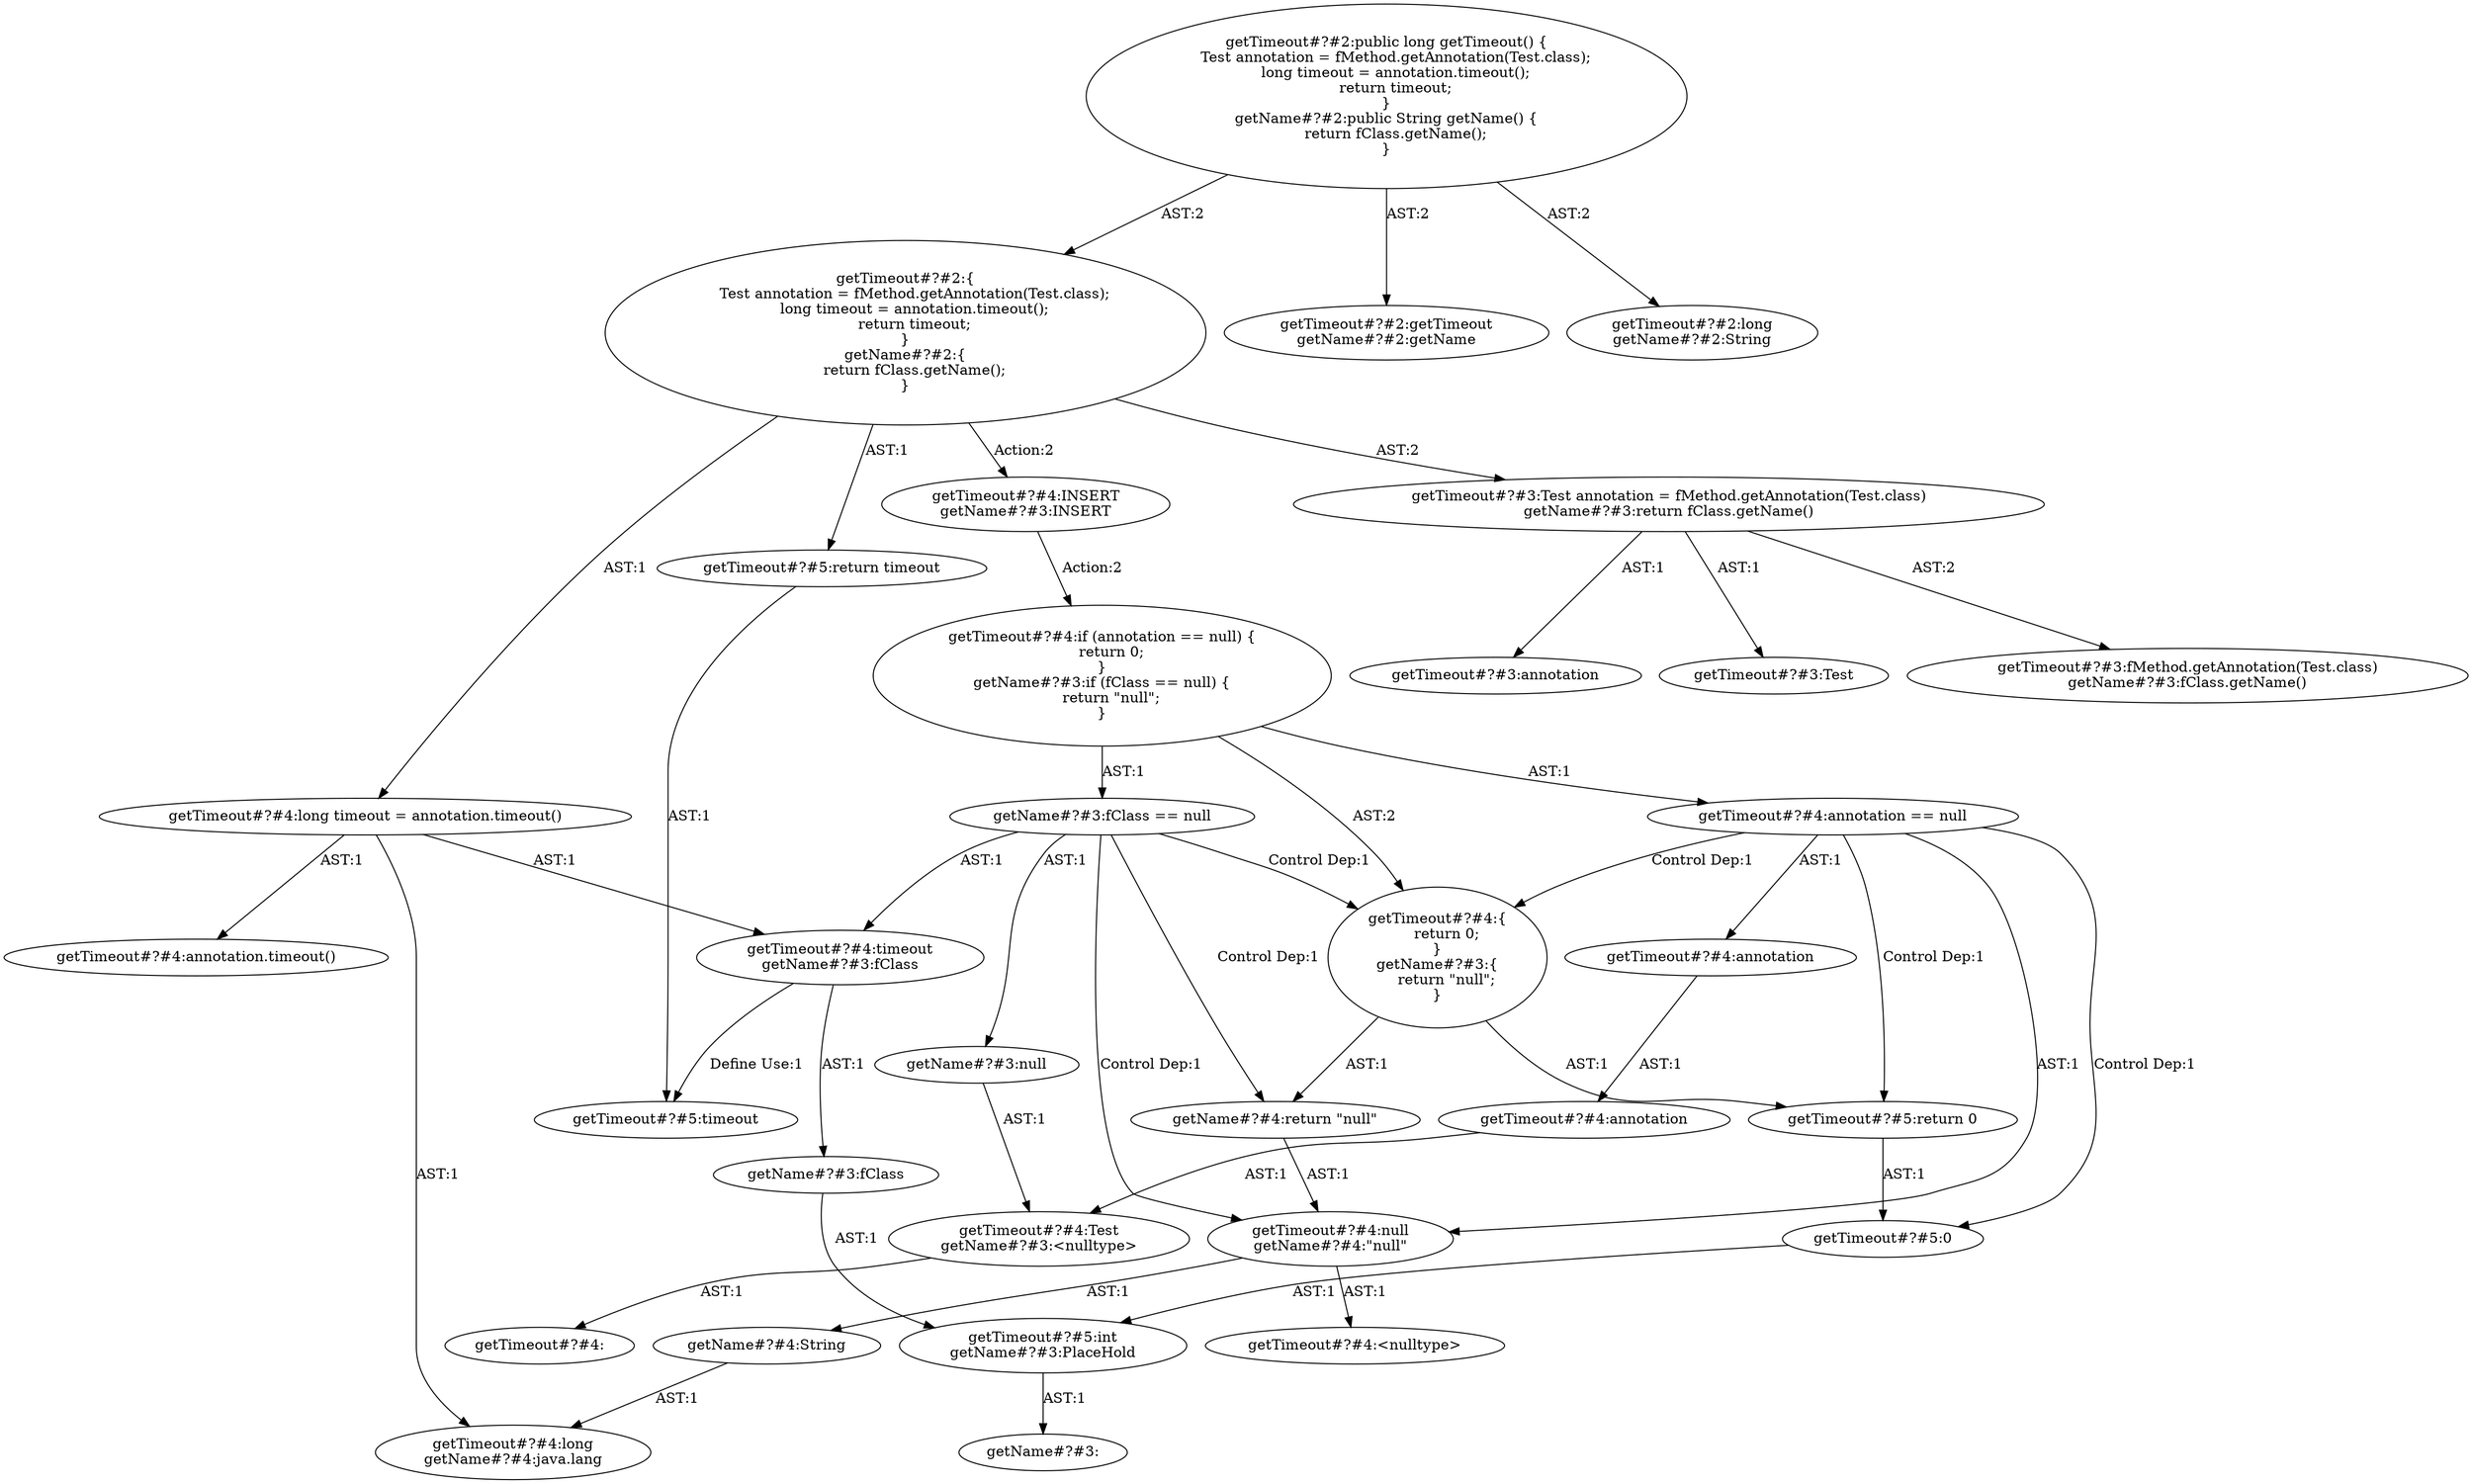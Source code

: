 digraph "Pattern" {
0 [label="getTimeout#?#4:INSERT
getName#?#3:INSERT" shape=ellipse]
1 [label="getTimeout#?#2:\{
    Test annotation = fMethod.getAnnotation(Test.class);
    long timeout = annotation.timeout();
    return timeout;
\}
getName#?#2:\{
    return fClass.getName();
\}" shape=ellipse]
2 [label="getTimeout#?#2:public long getTimeout() \{
    Test annotation = fMethod.getAnnotation(Test.class);
    long timeout = annotation.timeout();
    return timeout;
\}
getName#?#2:public String getName() \{
    return fClass.getName();
\}" shape=ellipse]
3 [label="getTimeout#?#2:getTimeout
getName#?#2:getName" shape=ellipse]
4 [label="getTimeout#?#2:long
getName#?#2:String" shape=ellipse]
5 [label="getTimeout#?#3:Test annotation = fMethod.getAnnotation(Test.class)
getName#?#3:return fClass.getName()" shape=ellipse]
6 [label="getTimeout#?#3:annotation" shape=ellipse]
7 [label="getTimeout#?#3:Test" shape=ellipse]
8 [label="getTimeout#?#3:fMethod.getAnnotation(Test.class)
getName#?#3:fClass.getName()" shape=ellipse]
9 [label="getTimeout#?#4:long timeout = annotation.timeout()" shape=ellipse]
10 [label="getTimeout#?#4:timeout
getName#?#3:fClass" shape=ellipse]
11 [label="getTimeout#?#4:long
getName#?#4:java.lang" shape=ellipse]
12 [label="getTimeout#?#4:annotation.timeout()" shape=ellipse]
13 [label="getTimeout#?#5:return timeout" shape=ellipse]
14 [label="getTimeout#?#5:timeout" shape=ellipse]
15 [label="getTimeout#?#4:if (annotation == null) \{
    return 0;
\}
getName#?#3:if (fClass == null) \{
    return \"null\";
\}" shape=ellipse]
16 [label="getTimeout#?#4:annotation == null" shape=ellipse]
17 [label="getTimeout#?#4:annotation" shape=ellipse]
18 [label="getTimeout#?#4:annotation" shape=ellipse]
19 [label="getTimeout#?#4:Test
getName#?#3:<nulltype>" shape=ellipse]
20 [label="getTimeout#?#4:" shape=ellipse]
21 [label="getTimeout#?#4:null
getName#?#4:\"null\"" shape=ellipse]
22 [label="getTimeout#?#4:<nulltype>" shape=ellipse]
23 [label="getTimeout#?#4:\{
    return 0;
\}
getName#?#3:\{
    return \"null\";
\}" shape=ellipse]
24 [label="getTimeout#?#5:return 0" shape=ellipse]
25 [label="getTimeout#?#5:0" shape=ellipse]
26 [label="getTimeout#?#5:int
getName#?#3:PlaceHold" shape=ellipse]
27 [label="getName#?#3:fClass == null" shape=ellipse]
28 [label="getName#?#3:" shape=ellipse]
29 [label="getName#?#3:null" shape=ellipse]
30 [label="getName#?#4:return \"null\"" shape=ellipse]
31 [label="getName#?#3:fClass" shape=ellipse]
32 [label="getName#?#4:String" shape=ellipse]
0 -> 15 [label="Action:2"];
1 -> 0 [label="Action:2"];
1 -> 5 [label="AST:2"];
1 -> 9 [label="AST:1"];
1 -> 13 [label="AST:1"];
2 -> 1 [label="AST:2"];
2 -> 3 [label="AST:2"];
2 -> 4 [label="AST:2"];
5 -> 6 [label="AST:1"];
5 -> 7 [label="AST:1"];
5 -> 8 [label="AST:2"];
9 -> 10 [label="AST:1"];
9 -> 11 [label="AST:1"];
9 -> 12 [label="AST:1"];
10 -> 14 [label="Define Use:1"];
10 -> 31 [label="AST:1"];
13 -> 14 [label="AST:1"];
15 -> 16 [label="AST:1"];
15 -> 23 [label="AST:2"];
15 -> 27 [label="AST:1"];
16 -> 17 [label="AST:1"];
16 -> 21 [label="AST:1"];
16 -> 23 [label="Control Dep:1"];
16 -> 24 [label="Control Dep:1"];
16 -> 25 [label="Control Dep:1"];
17 -> 18 [label="AST:1"];
18 -> 19 [label="AST:1"];
19 -> 20 [label="AST:1"];
21 -> 22 [label="AST:1"];
21 -> 32 [label="AST:1"];
23 -> 24 [label="AST:1"];
23 -> 30 [label="AST:1"];
24 -> 25 [label="AST:1"];
25 -> 26 [label="AST:1"];
26 -> 28 [label="AST:1"];
27 -> 10 [label="AST:1"];
27 -> 29 [label="AST:1"];
27 -> 23 [label="Control Dep:1"];
27 -> 30 [label="Control Dep:1"];
27 -> 21 [label="Control Dep:1"];
29 -> 19 [label="AST:1"];
30 -> 21 [label="AST:1"];
31 -> 26 [label="AST:1"];
32 -> 11 [label="AST:1"];
}